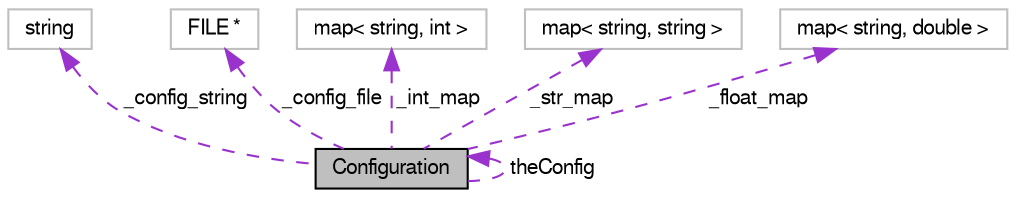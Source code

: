 digraph "Configuration"
{
  bgcolor="transparent";
  edge [fontname="FreeSans",fontsize="10",labelfontname="FreeSans",labelfontsize="10"];
  node [fontname="FreeSans",fontsize="10",shape=record];
  Node4 [label="Configuration",height=0.2,width=0.4,color="black", fillcolor="grey75", style="filled", fontcolor="black"];
  Node5 -> Node4 [dir="back",color="darkorchid3",fontsize="10",style="dashed",label=" _config_string" ,fontname="FreeSans"];
  Node5 [label="string",height=0.2,width=0.4,color="grey75"];
  Node6 -> Node4 [dir="back",color="darkorchid3",fontsize="10",style="dashed",label=" _config_file" ,fontname="FreeSans"];
  Node6 [label="FILE *",height=0.2,width=0.4,color="grey75"];
  Node7 -> Node4 [dir="back",color="darkorchid3",fontsize="10",style="dashed",label=" _int_map" ,fontname="FreeSans"];
  Node7 [label="map\< string, int \>",height=0.2,width=0.4,color="grey75"];
  Node8 -> Node4 [dir="back",color="darkorchid3",fontsize="10",style="dashed",label=" _str_map" ,fontname="FreeSans"];
  Node8 [label="map\< string, string \>",height=0.2,width=0.4,color="grey75"];
  Node9 -> Node4 [dir="back",color="darkorchid3",fontsize="10",style="dashed",label=" _float_map" ,fontname="FreeSans"];
  Node9 [label="map\< string, double \>",height=0.2,width=0.4,color="grey75"];
  Node4 -> Node4 [dir="back",color="darkorchid3",fontsize="10",style="dashed",label=" theConfig" ,fontname="FreeSans"];
}
